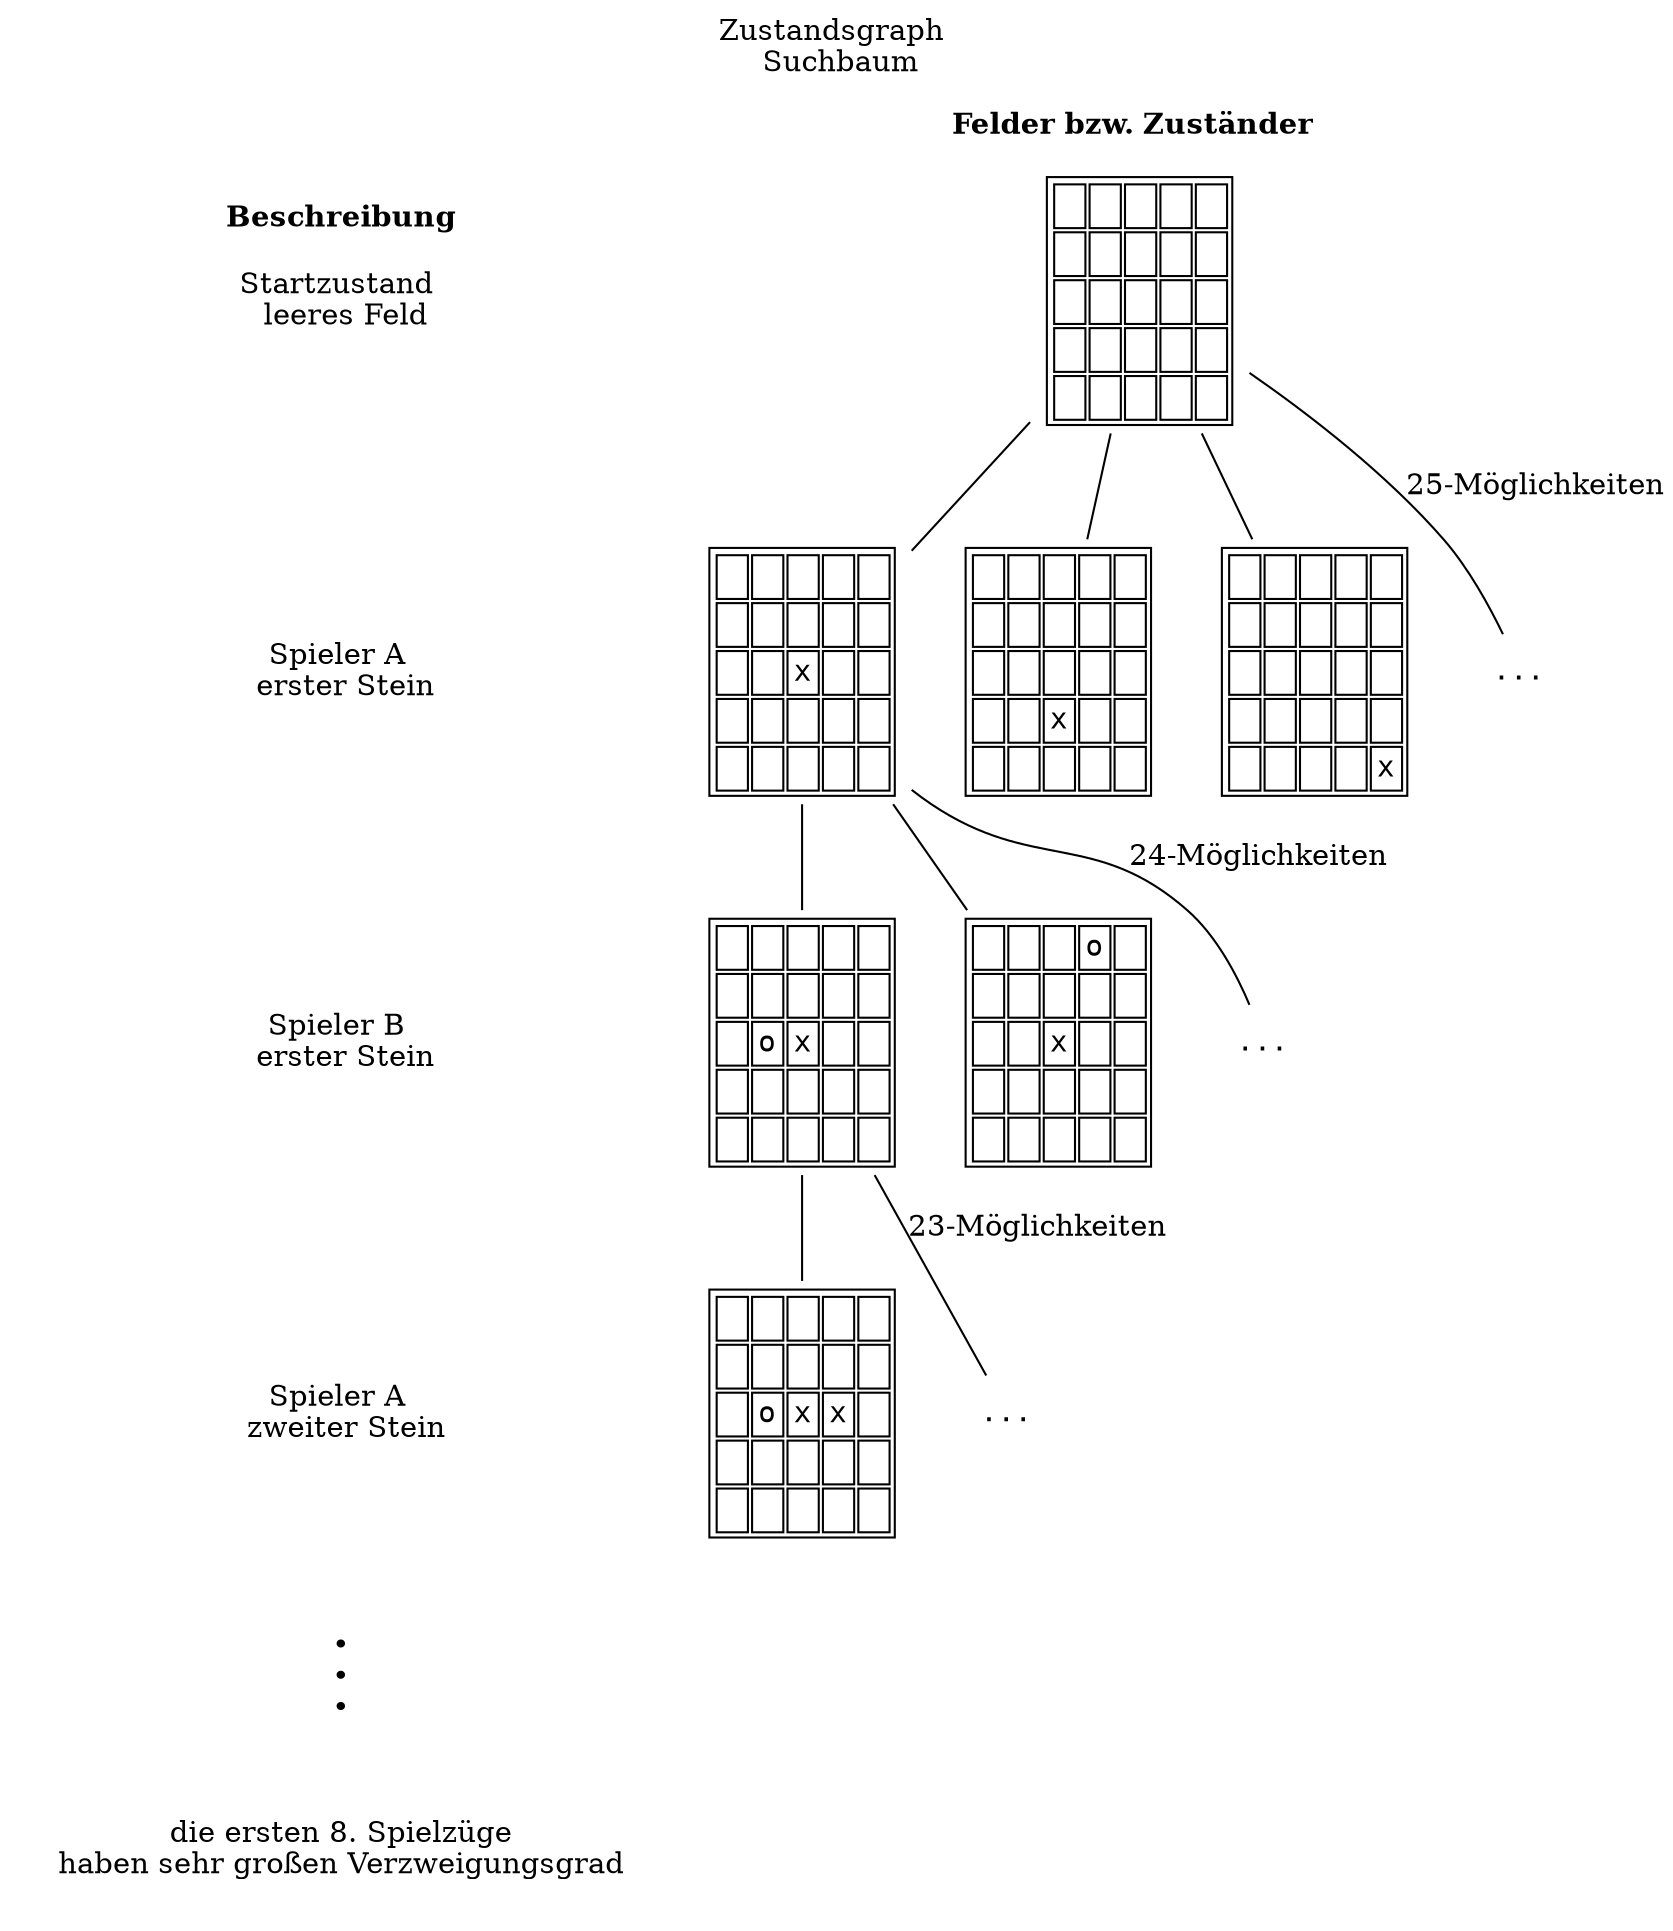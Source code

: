 graph Verzweigungsgrad{
    graph [labelloc = "t", penwidth = 0];
    label ="Zustandsgraph \n Suchbaum"
    
    rankdir = TB
    
    subgraph beschreibung{
        cluster=true
        label=<<b>Beschreibung</b>>
        
        node[shape=none]
        level1[label="Startzustand \n leeres Feld"]
        level2[label="Spieler A \n erster Stein"]
        level3[label="Spieler B \n erster Stein"]
        level4[label="Spieler A \n zweiter Stein"]
        level5[label="•\n•\n•"]
        level8[label="die ersten 8. Spielzüge\nhaben sehr großen Verzweigungsgrad"]
        
        level1--level2--level3--level4--level5--level8[style=invis];
        //level1--level2--level3--level4--level5--level8[dir=forward,arrowhead=vee];

    }

    


    subgraph felder{
        cluster=true
        label=<<b>Felder bzw. Zuständer</b>>
        
        node [fontname="Consolas"]

   start[shape=none label =<<TABLE>
    <tr>
        <td> </td>
        <td> </td>
        <td> </td>
        <td> </td>
        <td> </td>
      </tr>
      <tr>
        <td> </td>
        <td> </td>
        <td> </td>
        <td> </td>
        <td> </td>
      </tr>
      <tr>
        <td> </td>
        <td> </td>
        <td> </td>
        <td> </td>
        <td> </td>
      </tr>
      <tr>
        <td> </td>
        <td> </td>
        <td> </td>
        <td> </td>
        <td> </td>
      </tr>
      <tr>
        <td> </td>
        <td> </td>
        <td> </td>
        <td> </td>
        <td> </td>
      </tr>
  </TABLE>>]

z1[shape=none label =<<TABLE>
    <tr>
        <td> </td>
        <td> </td>
        <td> </td>
        <td> </td>
        <td> </td>
      </tr>
      <tr>
        <td> </td>
        <td> </td>
        <td> </td>
        <td> </td>
        <td> </td>
      </tr>
      <tr>
        <td> </td>
        <td> </td>
        <td>x</td>
        <td> </td>
        <td> </td>
      </tr>
      <tr>
        <td> </td>
        <td> </td>
        <td> </td>
        <td> </td>
        <td> </td>
      </tr>
      <tr>
        <td> </td>
        <td> </td>
        <td> </td>
        <td> </td>
        <td> </td>
      </tr>
  </TABLE>>]

  z2[shape=none label =<<TABLE>
    <tr>
        <td> </td>
        <td> </td>
        <td> </td>
        <td> </td>
        <td> </td>
      </tr>
      <tr>
        <td> </td>
        <td> </td>
        <td> </td>
        <td> </td>
        <td> </td>
      </tr>
      <tr>
        <td> </td>
        <td> </td>
        <td> </td>
        <td> </td>
        <td> </td>
      </tr>
      <tr>
        <td> </td>
        <td> </td>
        <td>x</td>
        <td> </td>
        <td> </td>
      </tr>
      <tr>
        <td> </td>
        <td> </td>
        <td> </td>
        <td> </td>
        <td> </td>
      </tr>
  </TABLE>>]

  z4[shape=none label =<<TABLE>
    <tr>
        <td> </td>
        <td> </td>
        <td> </td>
        <td> </td>
        <td> </td>
      </tr>
      <tr>
        <td> </td>
        <td> </td>
        <td> </td>
        <td> </td>
        <td> </td>
      </tr>
      <tr>
        <td> </td>
        <td> </td>
        <td> </td>
        <td> </td>
        <td> </td>
      </tr>
      <tr>
        <td> </td>
        <td> </td>
        <td> </td>
        <td> </td>
        <td> </td>
      </tr>
      <tr>
        <td> </td>
        <td> </td>
        <td> </td>
        <td> </td>
        <td>x</td>
      </tr>
  </TABLE>>]

    start--z1;
    start--z2;
    z3[shape=none;label="..."]
    start--z3[label="25-Möglichkeiten"];
    start--z4;

z5[shape=none label =<<TABLE>
    <tr>
        <td> </td>
        <td> </td>
        <td> </td>
        <td> </td>
        <td> </td>
      </tr>
      <tr>
        <td> </td>
        <td> </td>
        <td> </td>
        <td> </td>
        <td> </td>
      </tr>
      <tr>
        <td> </td>
        <td>o</td>
        <td>x</td>
        <td> </td>
        <td> </td>
      </tr>
      <tr>
        <td> </td>
        <td> </td>
        <td> </td>
        <td> </td>
        <td> </td>
      </tr>
      <tr>
        <td> </td>
        <td> </td>
        <td> </td>
        <td> </td>
        <td> </td>
      </tr>
  </TABLE>>]
  z6[shape=none label =<<TABLE>
    <tr>
        <td> </td>
        <td> </td>
        <td> </td>
        <td>o</td>
        <td> </td>
      </tr>
      <tr>
        <td> </td>
        <td> </td>
        <td> </td>
        <td> </td>
        <td> </td>
      </tr>
      <tr>
        <td> </td>
        <td> </td>
        <td>x</td>
        <td> </td>
        <td> </td>
      </tr>
      <tr>
        <td> </td>
        <td> </td>
        <td> </td>
        <td> </td>
        <td> </td>
      </tr>
      <tr>
        <td> </td>
        <td> </td>
        <td> </td>
        <td> </td>
        <td> </td>
      </tr>
  </TABLE>>]
  
    z1--z5;z1--z6;
    z7[shape=none;label="..."];
    z1--z7[label="24-Möglichkeiten"];

    z8[shape=none label =<<TABLE>
    <tr>
        <td> </td>
        <td> </td>
        <td> </td>
        <td> </td>
        <td> </td>
      </tr>
      <tr>
        <td> </td>
        <td> </td>
        <td> </td>
        <td> </td>
        <td> </td>
      </tr>
      <tr>
        <td> </td>
        <td>o</td>
        <td>x</td>
        <td>x</td>
        <td> </td>
      </tr>
      <tr>
        <td> </td>
        <td> </td>
        <td> </td>
        <td> </td>
        <td> </td>
      </tr>
      <tr>
        <td> </td>
        <td> </td>
        <td> </td>
        <td> </td>
        <td> </td>
      </tr>
  </TABLE>>]

    z5--z8;
    z9[shape=none;label="..."];
    z5--z9[label="23-Möglichkeiten"];
    
    }

}